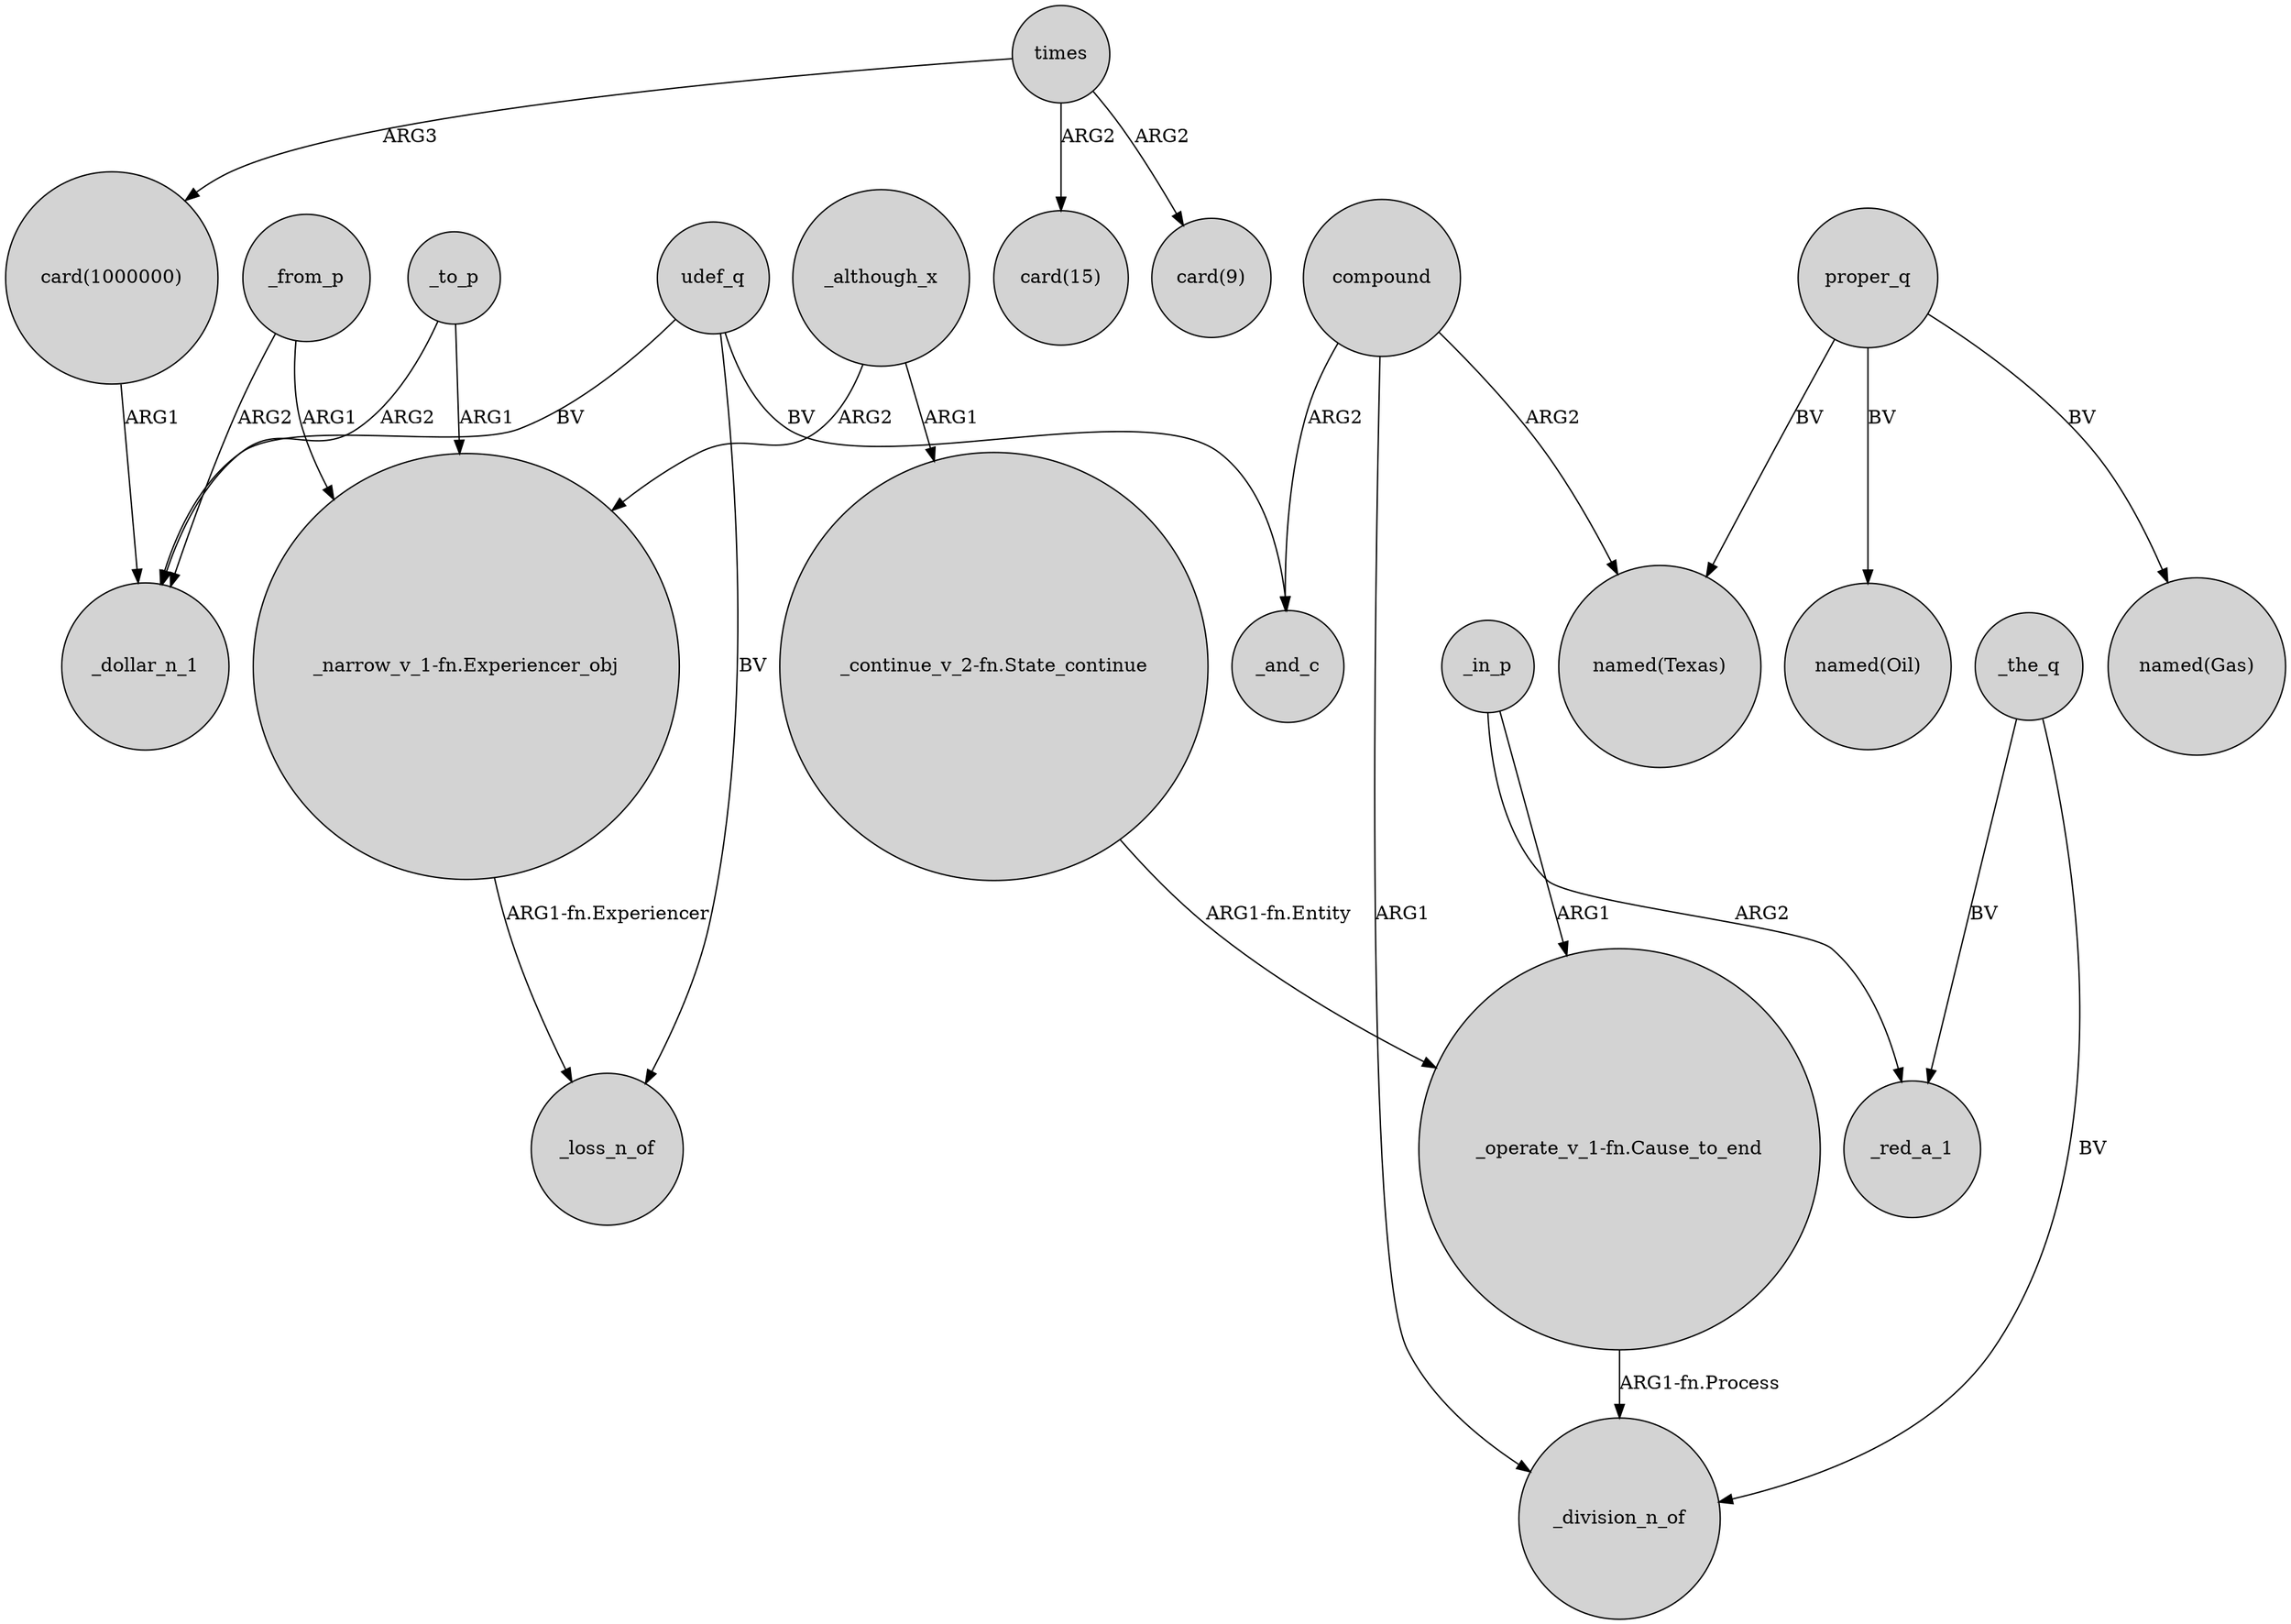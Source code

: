 digraph {
	node [shape=circle style=filled]
	_to_p -> "_narrow_v_1-fn.Experiencer_obj" [label=ARG1]
	proper_q -> "named(Texas)" [label=BV]
	_the_q -> _division_n_of [label=BV]
	proper_q -> "named(Gas)" [label=BV]
	_the_q -> _red_a_1 [label=BV]
	compound -> "named(Texas)" [label=ARG2]
	"_narrow_v_1-fn.Experiencer_obj" -> _loss_n_of [label="ARG1-fn.Experiencer"]
	times -> "card(1000000)" [label=ARG3]
	_to_p -> _dollar_n_1 [label=ARG2]
	udef_q -> _and_c [label=BV]
	"_operate_v_1-fn.Cause_to_end" -> _division_n_of [label="ARG1-fn.Process"]
	compound -> _and_c [label=ARG2]
	_from_p -> "_narrow_v_1-fn.Experiencer_obj" [label=ARG1]
	_in_p -> "_operate_v_1-fn.Cause_to_end" [label=ARG1]
	times -> "card(15)" [label=ARG2]
	udef_q -> _loss_n_of [label=BV]
	udef_q -> _dollar_n_1 [label=BV]
	"card(1000000)" -> _dollar_n_1 [label=ARG1]
	_although_x -> "_continue_v_2-fn.State_continue" [label=ARG1]
	compound -> _division_n_of [label=ARG1]
	_although_x -> "_narrow_v_1-fn.Experiencer_obj" [label=ARG2]
	"_continue_v_2-fn.State_continue" -> "_operate_v_1-fn.Cause_to_end" [label="ARG1-fn.Entity"]
	_in_p -> _red_a_1 [label=ARG2]
	proper_q -> "named(Oil)" [label=BV]
	times -> "card(9)" [label=ARG2]
	_from_p -> _dollar_n_1 [label=ARG2]
}
